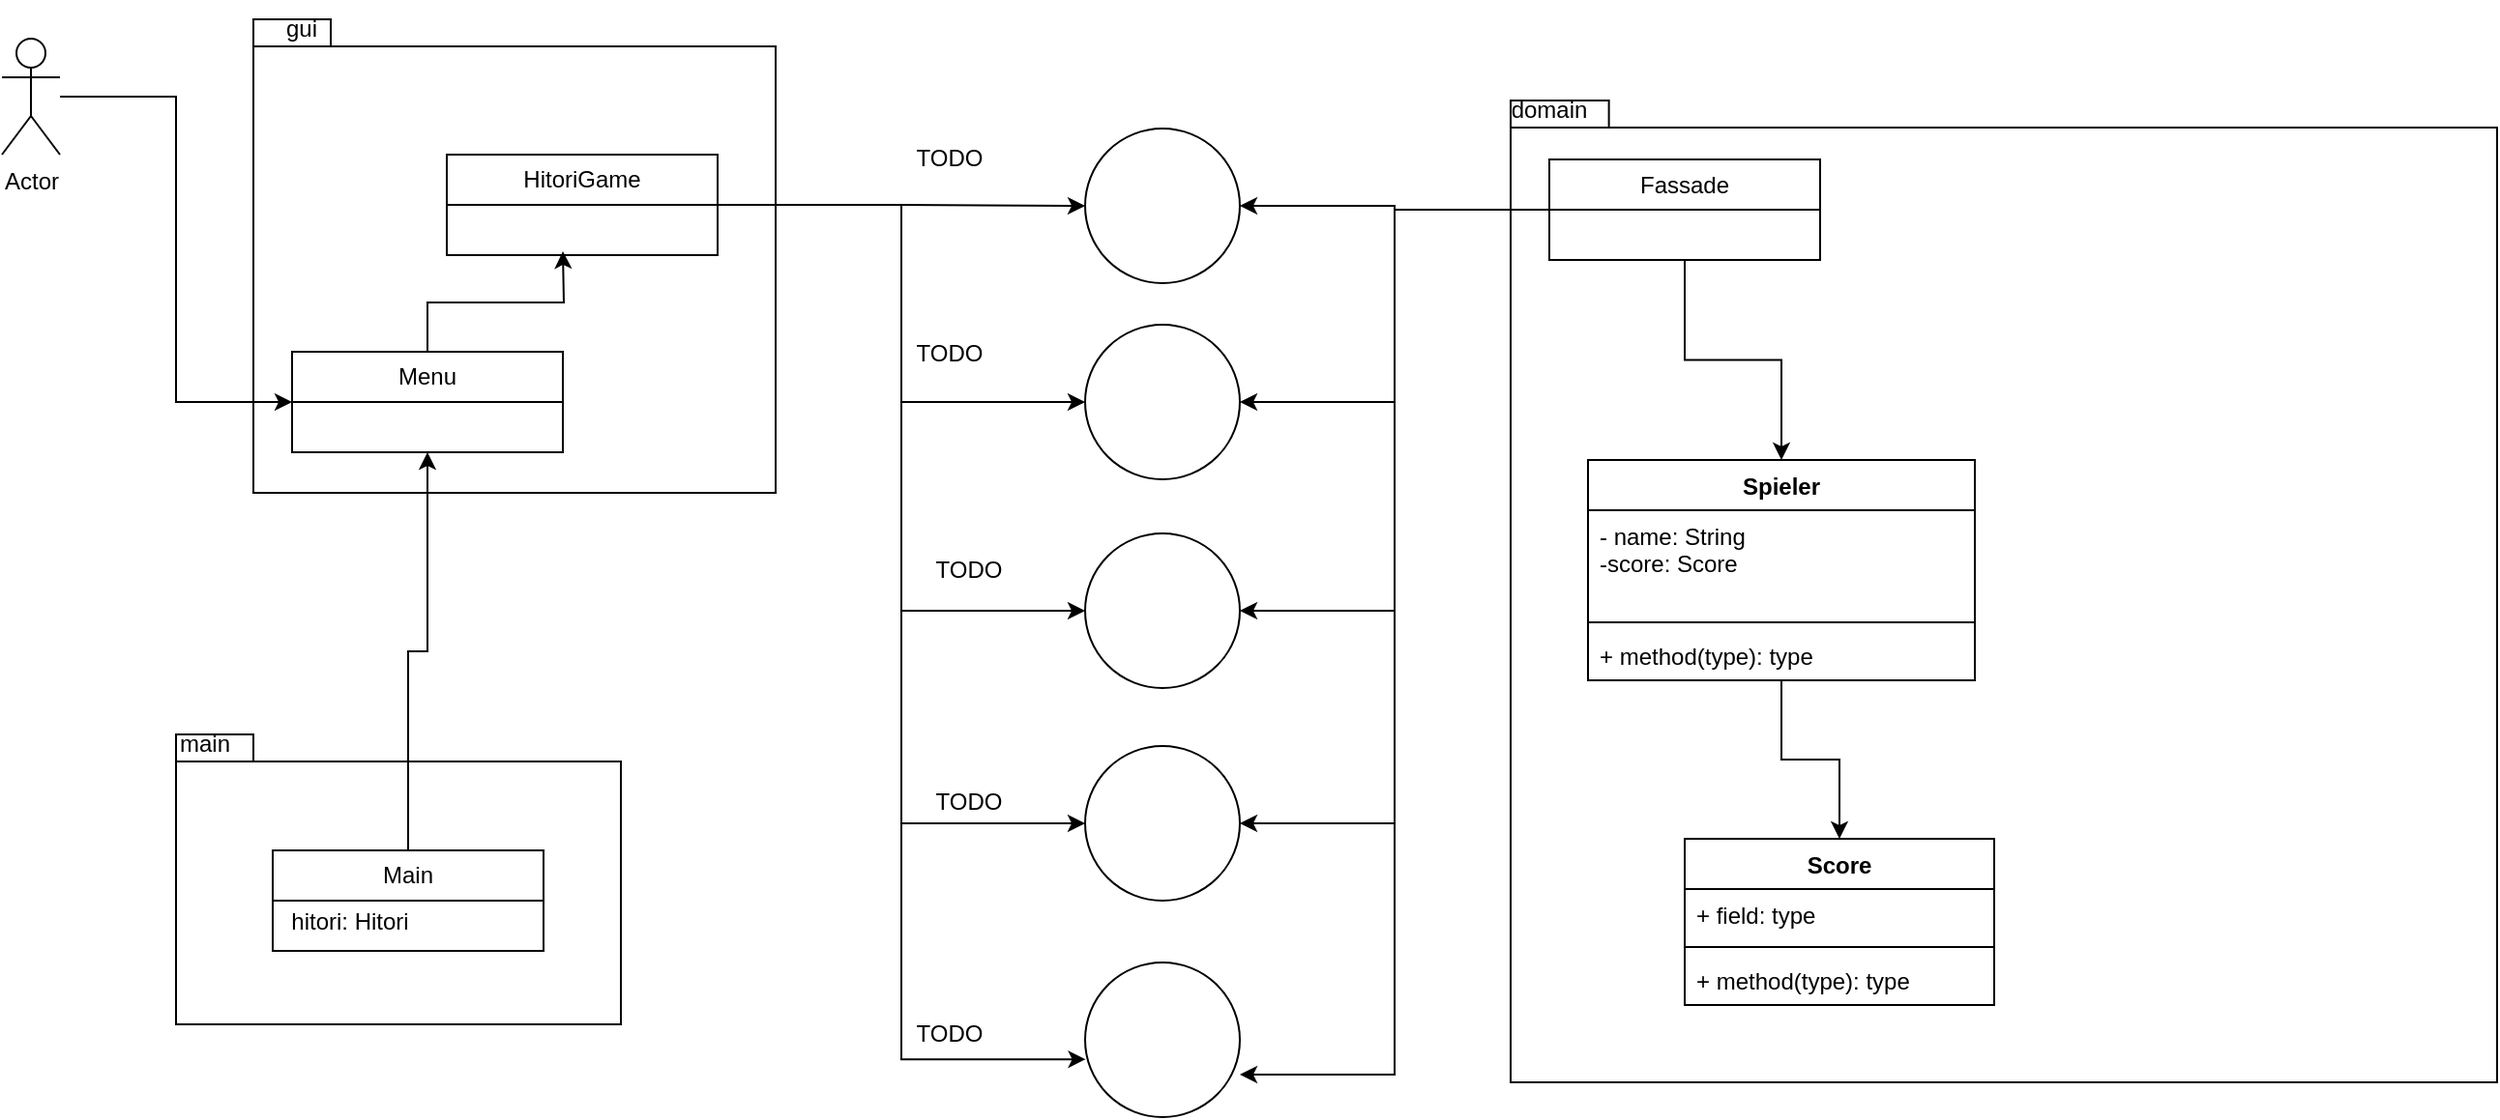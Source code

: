 <mxfile version="25.0.3">
  <diagram name="Seite-1" id="4uBMfo7n03xIDV4K4cg7">
    <mxGraphModel dx="747" dy="809" grid="1" gridSize="10" guides="1" tooltips="1" connect="1" arrows="1" fold="1" page="1" pageScale="1" pageWidth="827" pageHeight="1169" math="0" shadow="0">
      <root>
        <mxCell id="0" />
        <mxCell id="1" parent="0" />
        <mxCell id="fySsOb4_cQx3E3ten5vy-2" value="" style="shape=folder;fontStyle=1;spacingTop=10;tabWidth=40;tabHeight=14;tabPosition=left;html=1;whiteSpace=wrap;" parent="1" vertex="1">
          <mxGeometry x="190" y="270" width="270" height="245" as="geometry" />
        </mxCell>
        <mxCell id="N-CDoWvpXRVu2y2NBfi8-15" style="edgeStyle=orthogonalEdgeStyle;rounded=0;orthogonalLoop=1;jettySize=auto;html=1;entryX=0;entryY=0.5;entryDx=0;entryDy=0;" edge="1" parent="1" source="fySsOb4_cQx3E3ten5vy-1" target="N-CDoWvpXRVu2y2NBfi8-11">
          <mxGeometry relative="1" as="geometry" />
        </mxCell>
        <mxCell id="fySsOb4_cQx3E3ten5vy-1" value="Actor" style="shape=umlActor;verticalLabelPosition=bottom;verticalAlign=top;html=1;outlineConnect=0;" parent="1" vertex="1">
          <mxGeometry x="60" y="280" width="30" height="60" as="geometry" />
        </mxCell>
        <mxCell id="fySsOb4_cQx3E3ten5vy-3" value="gui" style="text;html=1;align=center;verticalAlign=middle;whiteSpace=wrap;rounded=0;" parent="1" vertex="1">
          <mxGeometry x="180" y="260" width="70" height="30" as="geometry" />
        </mxCell>
        <mxCell id="fySsOb4_cQx3E3ten5vy-7" value="" style="shape=folder;fontStyle=1;spacingTop=10;tabWidth=40;tabHeight=14;tabPosition=left;html=1;whiteSpace=wrap;" parent="1" vertex="1">
          <mxGeometry x="150" y="640" width="230" height="150" as="geometry" />
        </mxCell>
        <mxCell id="fySsOb4_cQx3E3ten5vy-49" style="edgeStyle=orthogonalEdgeStyle;rounded=0;orthogonalLoop=1;jettySize=auto;html=1;entryX=0;entryY=0.5;entryDx=0;entryDy=0;" parent="1" source="fySsOb4_cQx3E3ten5vy-9" target="fySsOb4_cQx3E3ten5vy-32" edge="1">
          <mxGeometry relative="1" as="geometry" />
        </mxCell>
        <mxCell id="fySsOb4_cQx3E3ten5vy-50" style="edgeStyle=orthogonalEdgeStyle;rounded=0;orthogonalLoop=1;jettySize=auto;html=1;entryX=0;entryY=0.5;entryDx=0;entryDy=0;" parent="1" source="fySsOb4_cQx3E3ten5vy-9" target="fySsOb4_cQx3E3ten5vy-33" edge="1">
          <mxGeometry relative="1" as="geometry" />
        </mxCell>
        <mxCell id="fySsOb4_cQx3E3ten5vy-51" style="edgeStyle=orthogonalEdgeStyle;rounded=0;orthogonalLoop=1;jettySize=auto;html=1;entryX=0;entryY=0.5;entryDx=0;entryDy=0;" parent="1" source="fySsOb4_cQx3E3ten5vy-9" target="fySsOb4_cQx3E3ten5vy-34" edge="1">
          <mxGeometry relative="1" as="geometry" />
        </mxCell>
        <mxCell id="fySsOb4_cQx3E3ten5vy-53" style="edgeStyle=orthogonalEdgeStyle;rounded=0;orthogonalLoop=1;jettySize=auto;html=1;entryX=0;entryY=0.5;entryDx=0;entryDy=0;" parent="1" source="fySsOb4_cQx3E3ten5vy-9" target="fySsOb4_cQx3E3ten5vy-31" edge="1">
          <mxGeometry relative="1" as="geometry" />
        </mxCell>
        <mxCell id="fySsOb4_cQx3E3ten5vy-9" value="HitoriGame" style="swimlane;fontStyle=0;childLayout=stackLayout;horizontal=1;startSize=26;fillColor=none;horizontalStack=0;resizeParent=1;resizeParentMax=0;resizeLast=0;collapsible=1;marginBottom=0;whiteSpace=wrap;html=1;" parent="1" vertex="1">
          <mxGeometry x="290" y="340" width="140" height="52" as="geometry" />
        </mxCell>
        <mxCell id="N-CDoWvpXRVu2y2NBfi8-18" style="edgeStyle=orthogonalEdgeStyle;rounded=0;orthogonalLoop=1;jettySize=auto;html=1;entryX=0.5;entryY=1;entryDx=0;entryDy=0;" edge="1" parent="1" source="fySsOb4_cQx3E3ten5vy-15" target="N-CDoWvpXRVu2y2NBfi8-11">
          <mxGeometry relative="1" as="geometry" />
        </mxCell>
        <mxCell id="fySsOb4_cQx3E3ten5vy-15" value="Main" style="swimlane;fontStyle=0;childLayout=stackLayout;horizontal=1;startSize=26;fillColor=none;horizontalStack=0;resizeParent=1;resizeParentMax=0;resizeLast=0;collapsible=1;marginBottom=0;whiteSpace=wrap;html=1;" parent="1" vertex="1">
          <mxGeometry x="200" y="700" width="140" height="52" as="geometry" />
        </mxCell>
        <mxCell id="fySsOb4_cQx3E3ten5vy-19" value="main" style="text;html=1;align=center;verticalAlign=middle;whiteSpace=wrap;rounded=0;" parent="1" vertex="1">
          <mxGeometry x="130" y="630" width="70" height="30" as="geometry" />
        </mxCell>
        <mxCell id="fySsOb4_cQx3E3ten5vy-24" value="hitori: Hitori" style="text;html=1;align=center;verticalAlign=middle;whiteSpace=wrap;rounded=0;" parent="1" vertex="1">
          <mxGeometry x="190" y="722" width="100" height="30" as="geometry" />
        </mxCell>
        <mxCell id="fySsOb4_cQx3E3ten5vy-25" value="" style="shape=folder;fontStyle=1;spacingTop=10;tabWidth=40;tabHeight=14;tabPosition=left;html=1;whiteSpace=wrap;" parent="1" vertex="1">
          <mxGeometry x="840" y="312" width="510" height="508" as="geometry" />
        </mxCell>
        <mxCell id="fySsOb4_cQx3E3ten5vy-26" value="domain" style="text;html=1;align=center;verticalAlign=middle;whiteSpace=wrap;rounded=0;" parent="1" vertex="1">
          <mxGeometry x="830" y="302" width="60" height="30" as="geometry" />
        </mxCell>
        <mxCell id="fySsOb4_cQx3E3ten5vy-41" style="edgeStyle=orthogonalEdgeStyle;rounded=0;orthogonalLoop=1;jettySize=auto;html=1;entryX=1;entryY=0.5;entryDx=0;entryDy=0;" parent="1" source="fySsOb4_cQx3E3ten5vy-27" target="fySsOb4_cQx3E3ten5vy-32" edge="1">
          <mxGeometry relative="1" as="geometry" />
        </mxCell>
        <mxCell id="fySsOb4_cQx3E3ten5vy-42" style="edgeStyle=orthogonalEdgeStyle;rounded=0;orthogonalLoop=1;jettySize=auto;html=1;entryX=1;entryY=0.5;entryDx=0;entryDy=0;" parent="1" source="fySsOb4_cQx3E3ten5vy-27" target="fySsOb4_cQx3E3ten5vy-31" edge="1">
          <mxGeometry relative="1" as="geometry" />
        </mxCell>
        <mxCell id="fySsOb4_cQx3E3ten5vy-43" style="edgeStyle=orthogonalEdgeStyle;rounded=0;orthogonalLoop=1;jettySize=auto;html=1;entryX=1;entryY=0.5;entryDx=0;entryDy=0;" parent="1" source="fySsOb4_cQx3E3ten5vy-27" target="fySsOb4_cQx3E3ten5vy-33" edge="1">
          <mxGeometry relative="1" as="geometry" />
        </mxCell>
        <mxCell id="fySsOb4_cQx3E3ten5vy-44" style="edgeStyle=orthogonalEdgeStyle;rounded=0;orthogonalLoop=1;jettySize=auto;html=1;entryX=1;entryY=0.5;entryDx=0;entryDy=0;" parent="1" source="fySsOb4_cQx3E3ten5vy-27" target="fySsOb4_cQx3E3ten5vy-34" edge="1">
          <mxGeometry relative="1" as="geometry" />
        </mxCell>
        <mxCell id="N-CDoWvpXRVu2y2NBfi8-19" style="edgeStyle=orthogonalEdgeStyle;rounded=0;orthogonalLoop=1;jettySize=auto;html=1;" edge="1" parent="1" source="fySsOb4_cQx3E3ten5vy-27" target="N-CDoWvpXRVu2y2NBfi8-1">
          <mxGeometry relative="1" as="geometry" />
        </mxCell>
        <mxCell id="fySsOb4_cQx3E3ten5vy-27" value="Fassade" style="swimlane;fontStyle=0;childLayout=stackLayout;horizontal=1;startSize=26;fillColor=none;horizontalStack=0;resizeParent=1;resizeParentMax=0;resizeLast=0;collapsible=1;marginBottom=0;whiteSpace=wrap;html=1;" parent="1" vertex="1">
          <mxGeometry x="860" y="342.5" width="140" height="52" as="geometry" />
        </mxCell>
        <mxCell id="fySsOb4_cQx3E3ten5vy-31" value="" style="ellipse;whiteSpace=wrap;html=1;aspect=fixed;" parent="1" vertex="1">
          <mxGeometry x="620" y="326.5" width="80" height="80" as="geometry" />
        </mxCell>
        <mxCell id="fySsOb4_cQx3E3ten5vy-32" value="" style="ellipse;whiteSpace=wrap;html=1;aspect=fixed;" parent="1" vertex="1">
          <mxGeometry x="620" y="428" width="80" height="80" as="geometry" />
        </mxCell>
        <mxCell id="fySsOb4_cQx3E3ten5vy-33" value="" style="ellipse;whiteSpace=wrap;html=1;aspect=fixed;" parent="1" vertex="1">
          <mxGeometry x="620" y="536" width="80" height="80" as="geometry" />
        </mxCell>
        <mxCell id="fySsOb4_cQx3E3ten5vy-34" value="" style="ellipse;whiteSpace=wrap;html=1;aspect=fixed;" parent="1" vertex="1">
          <mxGeometry x="620" y="646" width="80" height="80" as="geometry" />
        </mxCell>
        <mxCell id="fySsOb4_cQx3E3ten5vy-35" value="" style="ellipse;whiteSpace=wrap;html=1;aspect=fixed;" parent="1" vertex="1">
          <mxGeometry x="620" y="758" width="80" height="80" as="geometry" />
        </mxCell>
        <mxCell id="fySsOb4_cQx3E3ten5vy-45" style="edgeStyle=orthogonalEdgeStyle;rounded=0;orthogonalLoop=1;jettySize=auto;html=1;entryX=1;entryY=0.725;entryDx=0;entryDy=0;entryPerimeter=0;" parent="1" source="fySsOb4_cQx3E3ten5vy-27" target="fySsOb4_cQx3E3ten5vy-35" edge="1">
          <mxGeometry relative="1" as="geometry" />
        </mxCell>
        <mxCell id="fySsOb4_cQx3E3ten5vy-52" style="edgeStyle=orthogonalEdgeStyle;rounded=0;orthogonalLoop=1;jettySize=auto;html=1;entryX=0.003;entryY=0.626;entryDx=0;entryDy=0;entryPerimeter=0;" parent="1" source="fySsOb4_cQx3E3ten5vy-9" target="fySsOb4_cQx3E3ten5vy-35" edge="1">
          <mxGeometry relative="1" as="geometry" />
        </mxCell>
        <mxCell id="fySsOb4_cQx3E3ten5vy-88" value="TODO" style="text;html=1;align=center;verticalAlign=middle;whiteSpace=wrap;rounded=0;" parent="1" vertex="1">
          <mxGeometry x="520" y="326.5" width="60" height="30" as="geometry" />
        </mxCell>
        <mxCell id="fySsOb4_cQx3E3ten5vy-89" value="TODO" style="text;html=1;align=center;verticalAlign=middle;whiteSpace=wrap;rounded=0;" parent="1" vertex="1">
          <mxGeometry x="520" y="428" width="60" height="30" as="geometry" />
        </mxCell>
        <mxCell id="fySsOb4_cQx3E3ten5vy-90" value="TODO" style="text;html=1;align=center;verticalAlign=middle;whiteSpace=wrap;rounded=0;" parent="1" vertex="1">
          <mxGeometry x="530" y="540" width="60" height="30" as="geometry" />
        </mxCell>
        <mxCell id="fySsOb4_cQx3E3ten5vy-91" value="TODO" style="text;html=1;align=center;verticalAlign=middle;whiteSpace=wrap;rounded=0;" parent="1" vertex="1">
          <mxGeometry x="530" y="660" width="60" height="30" as="geometry" />
        </mxCell>
        <mxCell id="fySsOb4_cQx3E3ten5vy-92" value="TODO" style="text;html=1;align=center;verticalAlign=middle;whiteSpace=wrap;rounded=0;" parent="1" vertex="1">
          <mxGeometry x="520" y="780" width="60" height="30" as="geometry" />
        </mxCell>
        <mxCell id="N-CDoWvpXRVu2y2NBfi8-10" style="edgeStyle=orthogonalEdgeStyle;rounded=0;orthogonalLoop=1;jettySize=auto;html=1;" edge="1" parent="1" source="N-CDoWvpXRVu2y2NBfi8-1" target="N-CDoWvpXRVu2y2NBfi8-6">
          <mxGeometry relative="1" as="geometry" />
        </mxCell>
        <mxCell id="N-CDoWvpXRVu2y2NBfi8-1" value="Spieler" style="swimlane;fontStyle=1;align=center;verticalAlign=top;childLayout=stackLayout;horizontal=1;startSize=26;horizontalStack=0;resizeParent=1;resizeParentMax=0;resizeLast=0;collapsible=1;marginBottom=0;whiteSpace=wrap;html=1;" vertex="1" parent="1">
          <mxGeometry x="880" y="498" width="200" height="114" as="geometry" />
        </mxCell>
        <mxCell id="N-CDoWvpXRVu2y2NBfi8-2" value="- name: String&lt;div&gt;-score: Score&lt;/div&gt;" style="text;strokeColor=none;fillColor=none;align=left;verticalAlign=top;spacingLeft=4;spacingRight=4;overflow=hidden;rotatable=0;points=[[0,0.5],[1,0.5]];portConstraint=eastwest;whiteSpace=wrap;html=1;" vertex="1" parent="N-CDoWvpXRVu2y2NBfi8-1">
          <mxGeometry y="26" width="200" height="54" as="geometry" />
        </mxCell>
        <mxCell id="N-CDoWvpXRVu2y2NBfi8-3" value="" style="line;strokeWidth=1;fillColor=none;align=left;verticalAlign=middle;spacingTop=-1;spacingLeft=3;spacingRight=3;rotatable=0;labelPosition=right;points=[];portConstraint=eastwest;strokeColor=inherit;" vertex="1" parent="N-CDoWvpXRVu2y2NBfi8-1">
          <mxGeometry y="80" width="200" height="8" as="geometry" />
        </mxCell>
        <mxCell id="N-CDoWvpXRVu2y2NBfi8-4" value="+ method(type): type" style="text;strokeColor=none;fillColor=none;align=left;verticalAlign=top;spacingLeft=4;spacingRight=4;overflow=hidden;rotatable=0;points=[[0,0.5],[1,0.5]];portConstraint=eastwest;whiteSpace=wrap;html=1;" vertex="1" parent="N-CDoWvpXRVu2y2NBfi8-1">
          <mxGeometry y="88" width="200" height="26" as="geometry" />
        </mxCell>
        <mxCell id="N-CDoWvpXRVu2y2NBfi8-6" value="Score" style="swimlane;fontStyle=1;align=center;verticalAlign=top;childLayout=stackLayout;horizontal=1;startSize=26;horizontalStack=0;resizeParent=1;resizeParentMax=0;resizeLast=0;collapsible=1;marginBottom=0;whiteSpace=wrap;html=1;" vertex="1" parent="1">
          <mxGeometry x="930" y="694" width="160" height="86" as="geometry" />
        </mxCell>
        <mxCell id="N-CDoWvpXRVu2y2NBfi8-7" value="+ field: type" style="text;strokeColor=none;fillColor=none;align=left;verticalAlign=top;spacingLeft=4;spacingRight=4;overflow=hidden;rotatable=0;points=[[0,0.5],[1,0.5]];portConstraint=eastwest;whiteSpace=wrap;html=1;" vertex="1" parent="N-CDoWvpXRVu2y2NBfi8-6">
          <mxGeometry y="26" width="160" height="26" as="geometry" />
        </mxCell>
        <mxCell id="N-CDoWvpXRVu2y2NBfi8-8" value="" style="line;strokeWidth=1;fillColor=none;align=left;verticalAlign=middle;spacingTop=-1;spacingLeft=3;spacingRight=3;rotatable=0;labelPosition=right;points=[];portConstraint=eastwest;strokeColor=inherit;" vertex="1" parent="N-CDoWvpXRVu2y2NBfi8-6">
          <mxGeometry y="52" width="160" height="8" as="geometry" />
        </mxCell>
        <mxCell id="N-CDoWvpXRVu2y2NBfi8-9" value="+ method(type): type" style="text;strokeColor=none;fillColor=none;align=left;verticalAlign=top;spacingLeft=4;spacingRight=4;overflow=hidden;rotatable=0;points=[[0,0.5],[1,0.5]];portConstraint=eastwest;whiteSpace=wrap;html=1;" vertex="1" parent="N-CDoWvpXRVu2y2NBfi8-6">
          <mxGeometry y="60" width="160" height="26" as="geometry" />
        </mxCell>
        <mxCell id="N-CDoWvpXRVu2y2NBfi8-16" style="edgeStyle=orthogonalEdgeStyle;rounded=0;orthogonalLoop=1;jettySize=auto;html=1;" edge="1" parent="1" source="N-CDoWvpXRVu2y2NBfi8-11">
          <mxGeometry relative="1" as="geometry">
            <mxPoint x="350" y="390" as="targetPoint" />
          </mxGeometry>
        </mxCell>
        <mxCell id="N-CDoWvpXRVu2y2NBfi8-11" value="Menu" style="swimlane;fontStyle=0;childLayout=stackLayout;horizontal=1;startSize=26;fillColor=none;horizontalStack=0;resizeParent=1;resizeParentMax=0;resizeLast=0;collapsible=1;marginBottom=0;whiteSpace=wrap;html=1;" vertex="1" parent="1">
          <mxGeometry x="210" y="442" width="140" height="52" as="geometry" />
        </mxCell>
      </root>
    </mxGraphModel>
  </diagram>
</mxfile>
